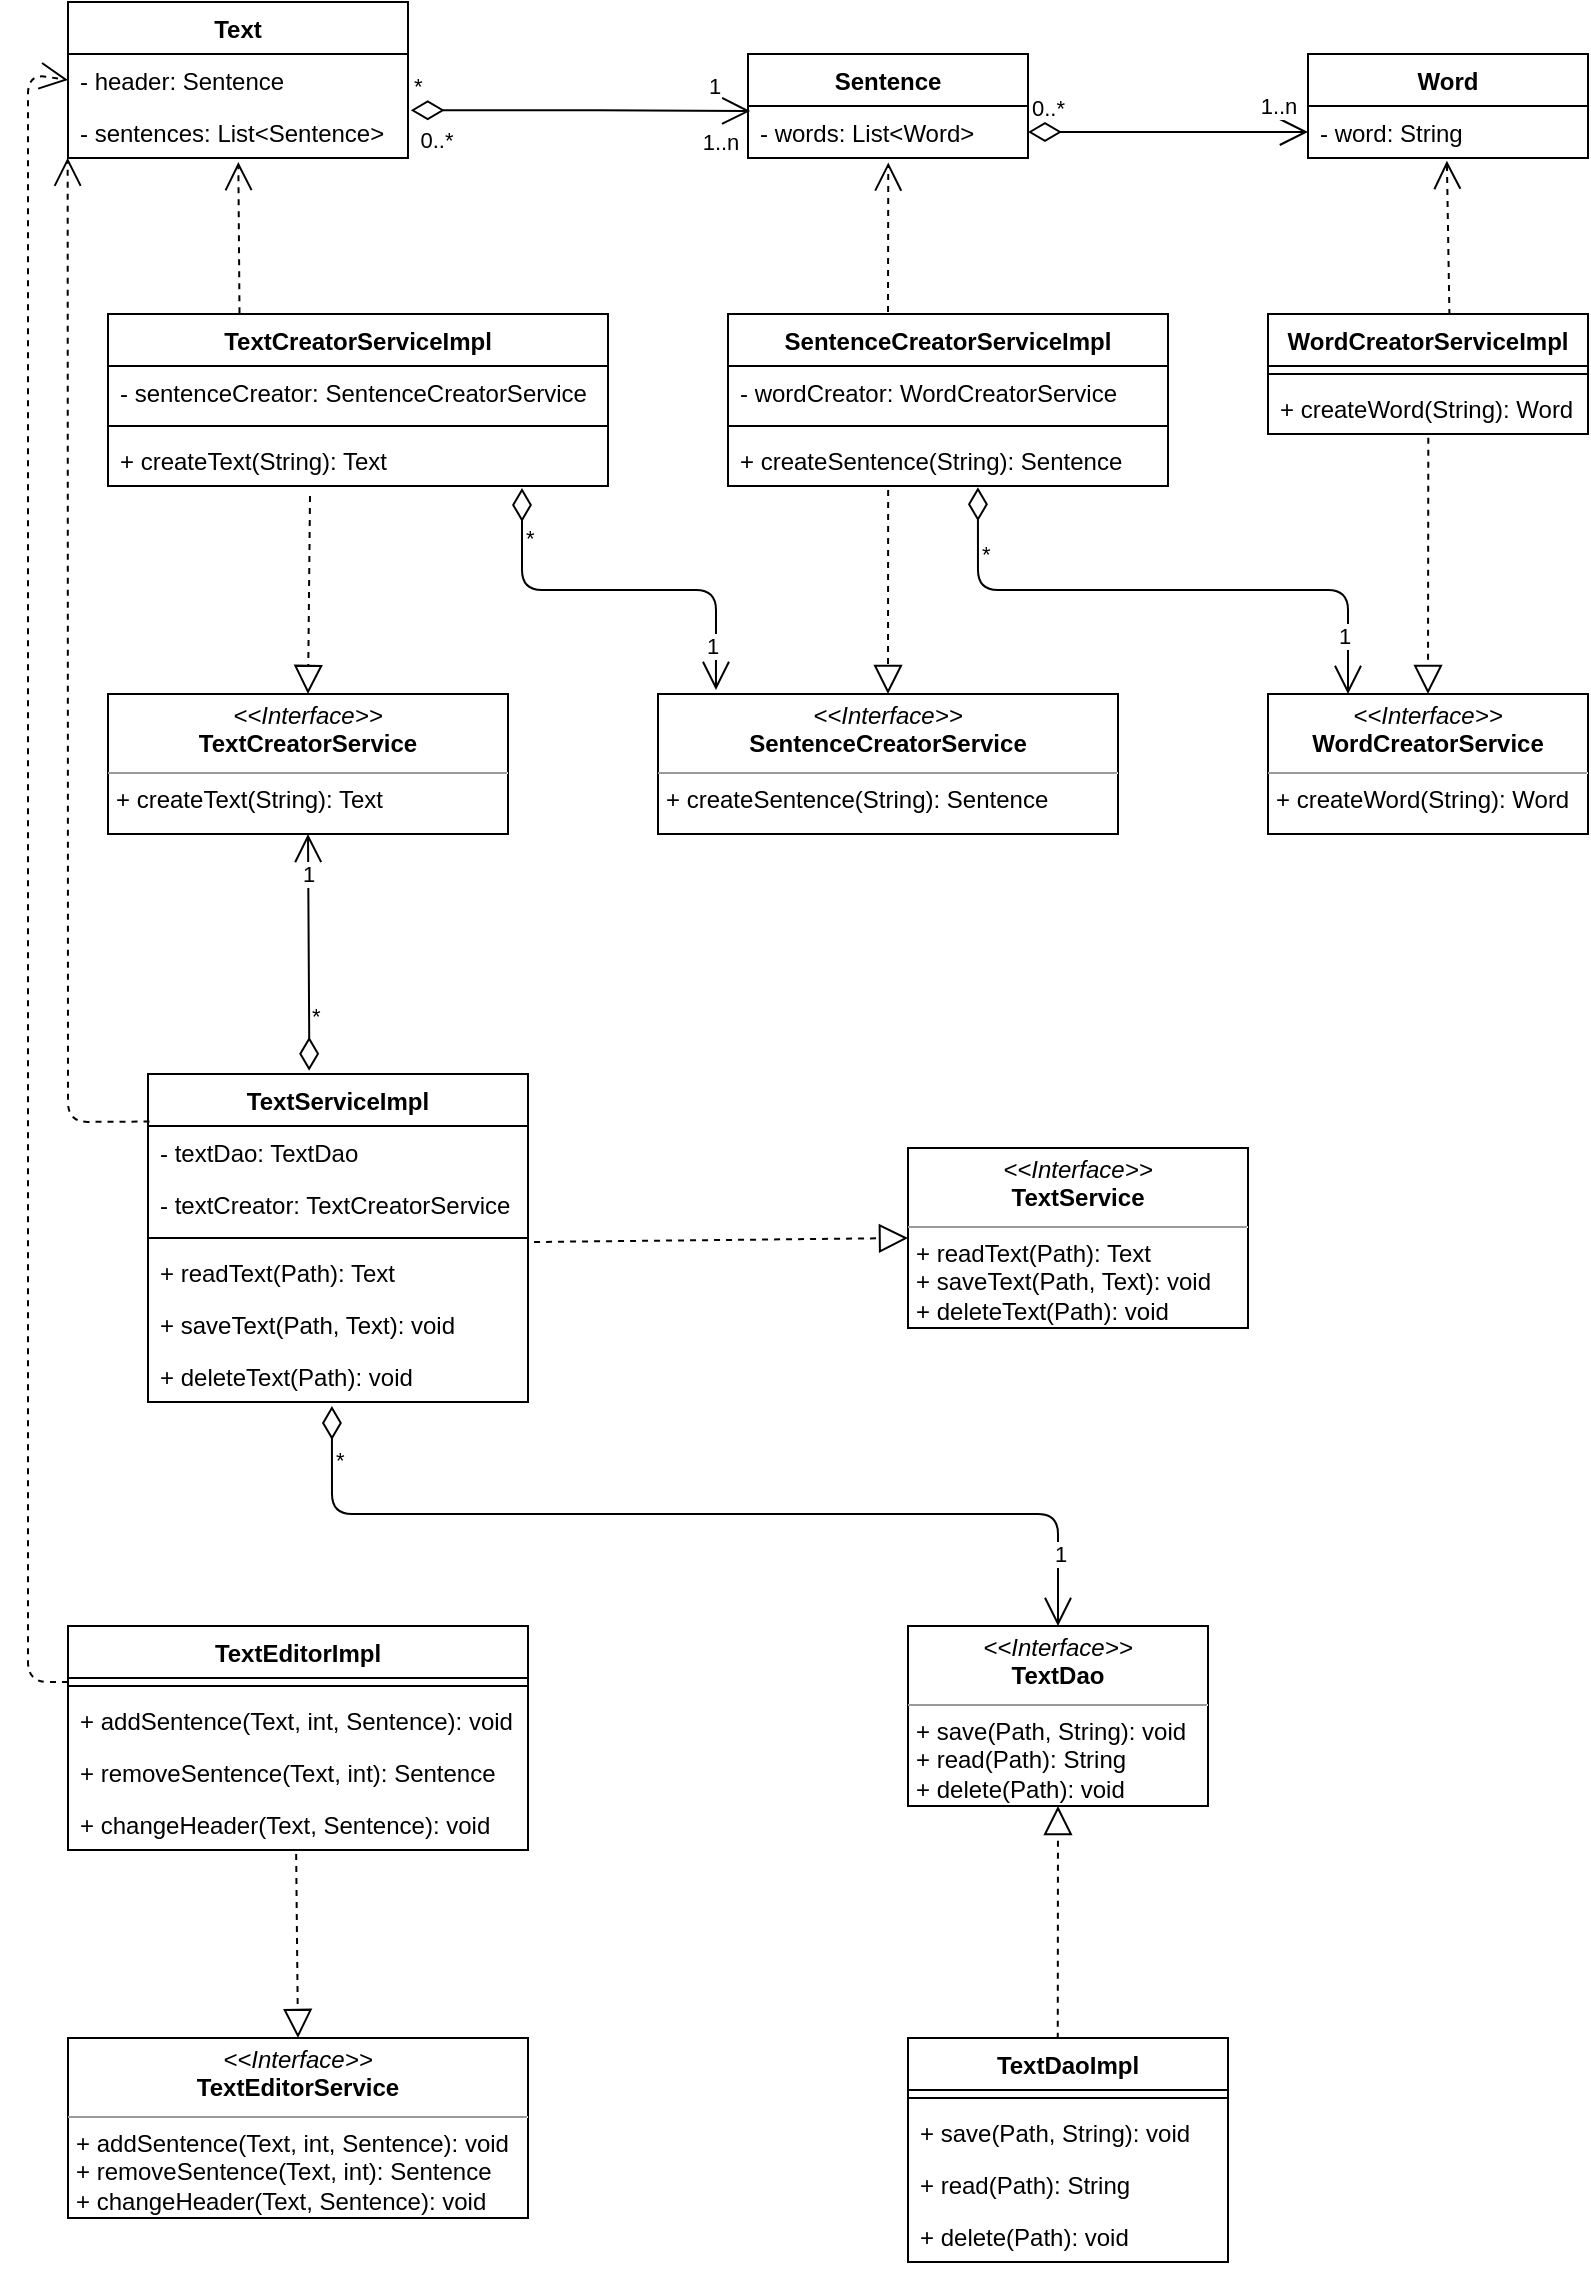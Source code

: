 <mxfile version="14.9.8" type="device"><diagram id="XmlYcc0T2OMLsXn3ClZS" name="Page-1"><mxGraphModel dx="1248" dy="677" grid="1" gridSize="10" guides="1" tooltips="1" connect="1" arrows="1" fold="1" page="1" pageScale="1" pageWidth="827" pageHeight="1169" math="0" shadow="0"><root><mxCell id="0"/><mxCell id="1" parent="0"/><mxCell id="2MzSr-ncCzevh5PWiBdQ-5" value="Word" style="swimlane;fontStyle=1;childLayout=stackLayout;horizontal=1;startSize=26;fillColor=none;horizontalStack=0;resizeParent=1;resizeParentMax=0;resizeLast=0;collapsible=1;marginBottom=0;" parent="1" vertex="1"><mxGeometry x="660" y="40" width="140" height="52" as="geometry"><mxRectangle x="630" y="110" width="60" height="26" as="alternateBounds"/></mxGeometry></mxCell><mxCell id="2MzSr-ncCzevh5PWiBdQ-6" value="- word: String" style="text;strokeColor=none;fillColor=none;align=left;verticalAlign=top;spacingLeft=4;spacingRight=4;overflow=hidden;rotatable=0;points=[[0,0.5],[1,0.5]];portConstraint=eastwest;" parent="2MzSr-ncCzevh5PWiBdQ-5" vertex="1"><mxGeometry y="26" width="140" height="26" as="geometry"/></mxCell><mxCell id="2MzSr-ncCzevh5PWiBdQ-13" value="Sentence" style="swimlane;fontStyle=1;childLayout=stackLayout;horizontal=1;startSize=26;horizontalStack=0;resizeParent=1;resizeParentMax=0;resizeLast=0;collapsible=1;marginBottom=0;fillColor=none;" parent="1" vertex="1"><mxGeometry x="380" y="40" width="140" height="52" as="geometry"/></mxCell><mxCell id="2MzSr-ncCzevh5PWiBdQ-14" value="- words: List&lt;Word&gt;" style="text;strokeColor=none;fillColor=none;align=left;verticalAlign=top;spacingLeft=4;spacingRight=4;overflow=hidden;rotatable=0;points=[[0,0.5],[1,0.5]];portConstraint=eastwest;" parent="2MzSr-ncCzevh5PWiBdQ-13" vertex="1"><mxGeometry y="26" width="140" height="26" as="geometry"/></mxCell><mxCell id="2MzSr-ncCzevh5PWiBdQ-19" value="0..*" style="endArrow=open;html=1;endSize=12;startArrow=diamondThin;startSize=14;startFill=0;edgeStyle=orthogonalEdgeStyle;align=left;verticalAlign=bottom;exitX=1;exitY=0.5;exitDx=0;exitDy=0;entryX=0;entryY=0.5;entryDx=0;entryDy=0;" parent="1" source="2MzSr-ncCzevh5PWiBdQ-14" target="2MzSr-ncCzevh5PWiBdQ-6" edge="1"><mxGeometry x="-1" y="3" relative="1" as="geometry"><mxPoint x="330" y="290" as="sourcePoint"/><mxPoint x="490" y="290" as="targetPoint"/></mxGeometry></mxCell><mxCell id="2MzSr-ncCzevh5PWiBdQ-22" value="1..n" style="edgeLabel;html=1;align=center;verticalAlign=middle;resizable=0;points=[];" parent="2MzSr-ncCzevh5PWiBdQ-19" vertex="1" connectable="0"><mxGeometry x="0.844" y="4" relative="1" as="geometry"><mxPoint x="-4" y="-9" as="offset"/></mxGeometry></mxCell><mxCell id="2MzSr-ncCzevh5PWiBdQ-24" value="Text" style="swimlane;fontStyle=1;childLayout=stackLayout;horizontal=1;startSize=26;fillColor=none;horizontalStack=0;resizeParent=1;resizeParentMax=0;resizeLast=0;collapsible=1;marginBottom=0;direction=east;" parent="1" vertex="1"><mxGeometry x="40" y="14" width="170" height="78" as="geometry"/></mxCell><mxCell id="2MzSr-ncCzevh5PWiBdQ-26" value="- header: Sentence" style="text;strokeColor=none;fillColor=none;align=left;verticalAlign=top;spacingLeft=4;spacingRight=4;overflow=hidden;rotatable=0;points=[[0,0.5],[1,0.5]];portConstraint=eastwest;" parent="2MzSr-ncCzevh5PWiBdQ-24" vertex="1"><mxGeometry y="26" width="170" height="26" as="geometry"/></mxCell><mxCell id="2MzSr-ncCzevh5PWiBdQ-25" value="- sentences: List&lt;Sentence&gt;" style="text;strokeColor=none;fillColor=none;align=left;verticalAlign=top;spacingLeft=4;spacingRight=4;overflow=hidden;rotatable=0;points=[[0,0.5],[1,0.5]];portConstraint=eastwest;" parent="2MzSr-ncCzevh5PWiBdQ-24" vertex="1"><mxGeometry y="52" width="170" height="26" as="geometry"/></mxCell><mxCell id="2MzSr-ncCzevh5PWiBdQ-30" value="*" style="endArrow=open;html=1;endSize=12;startArrow=diamondThin;startSize=14;startFill=0;edgeStyle=orthogonalEdgeStyle;align=left;verticalAlign=bottom;entryX=0.008;entryY=0.098;entryDx=0;entryDy=0;exitX=1.008;exitY=1.082;exitDx=0;exitDy=0;exitPerimeter=0;entryPerimeter=0;" parent="1" source="2MzSr-ncCzevh5PWiBdQ-26" target="2MzSr-ncCzevh5PWiBdQ-14" edge="1"><mxGeometry x="-1" y="3" relative="1" as="geometry"><mxPoint x="250" y="120" as="sourcePoint"/><mxPoint x="370" y="135.66" as="targetPoint"/><Array as="points"/></mxGeometry></mxCell><mxCell id="PJV2fAXjZqgvnA70we2X-1" value="1" style="edgeLabel;html=1;align=center;verticalAlign=middle;resizable=0;points=[];" parent="2MzSr-ncCzevh5PWiBdQ-30" vertex="1" connectable="0"><mxGeometry x="0.787" y="4" relative="1" as="geometry"><mxPoint y="-9" as="offset"/></mxGeometry></mxCell><mxCell id="PJV2fAXjZqgvnA70we2X-6" value="0..*" style="edgeLabel;html=1;align=center;verticalAlign=middle;resizable=0;points=[];" parent="2MzSr-ncCzevh5PWiBdQ-30" vertex="1" connectable="0"><mxGeometry x="-0.856" y="-2" relative="1" as="geometry"><mxPoint y="13" as="offset"/></mxGeometry></mxCell><mxCell id="PJV2fAXjZqgvnA70we2X-7" value="1..n" style="edgeLabel;html=1;align=center;verticalAlign=middle;resizable=0;points=[];" parent="2MzSr-ncCzevh5PWiBdQ-30" vertex="1" connectable="0"><mxGeometry x="0.822" y="-7" relative="1" as="geometry"><mxPoint y="8" as="offset"/></mxGeometry></mxCell><mxCell id="PJV2fAXjZqgvnA70we2X-22" value="&lt;p style=&quot;margin: 0px ; margin-top: 4px ; text-align: center&quot;&gt;&lt;i&gt;&amp;lt;&amp;lt;Interface&amp;gt;&amp;gt;&lt;/i&gt;&lt;br&gt;&lt;b&gt;TextService&lt;/b&gt;&lt;/p&gt;&lt;hr size=&quot;1&quot;&gt;&lt;p style=&quot;margin: 0px ; margin-left: 4px&quot;&gt;+ readText(Path): Text&lt;br&gt;+ saveText(Path, Text): void&lt;/p&gt;&lt;p style=&quot;margin: 0px ; margin-left: 4px&quot;&gt;+ deleteText(Path): void&lt;/p&gt;" style="verticalAlign=top;align=left;overflow=fill;fontSize=12;fontFamily=Helvetica;html=1;" parent="1" vertex="1"><mxGeometry x="460" y="587" width="170" height="90" as="geometry"/></mxCell><mxCell id="PJV2fAXjZqgvnA70we2X-24" value="&lt;p style=&quot;margin: 0px ; margin-top: 4px ; text-align: center&quot;&gt;&lt;i&gt;&amp;lt;&amp;lt;Interface&amp;gt;&amp;gt;&lt;/i&gt;&lt;br&gt;&lt;b&gt;TextEditorService&lt;/b&gt;&lt;/p&gt;&lt;hr size=&quot;1&quot;&gt;&lt;p style=&quot;margin: 0px ; margin-left: 4px&quot;&gt;&lt;span&gt;+&amp;nbsp;&lt;/span&gt;addSentence&lt;span&gt;(Text, int, Sentence): void&lt;/span&gt;&lt;/p&gt;&lt;p style=&quot;margin: 0px ; margin-left: 4px&quot;&gt;+ removeSentence(Text, int): Sentence&lt;/p&gt;&lt;p style=&quot;margin: 0px ; margin-left: 4px&quot;&gt;+ changeHeader(Text, Sentence): void&lt;/p&gt;" style="verticalAlign=top;align=left;overflow=fill;fontSize=12;fontFamily=Helvetica;html=1;" parent="1" vertex="1"><mxGeometry x="40" y="1032" width="230" height="90" as="geometry"/></mxCell><mxCell id="PJV2fAXjZqgvnA70we2X-26" value="&lt;p style=&quot;margin: 0px ; margin-top: 4px ; text-align: center&quot;&gt;&lt;i&gt;&amp;lt;&amp;lt;Interface&amp;gt;&amp;gt;&lt;/i&gt;&lt;br&gt;&lt;b&gt;TextCreatorService&lt;/b&gt;&lt;/p&gt;&lt;hr size=&quot;1&quot;&gt;&lt;p style=&quot;margin: 0px ; margin-left: 4px&quot;&gt;+ createText(String): Text&lt;/p&gt;" style="verticalAlign=top;align=left;overflow=fill;fontSize=12;fontFamily=Helvetica;html=1;" parent="1" vertex="1"><mxGeometry x="60" y="360" width="200" height="70" as="geometry"/></mxCell><mxCell id="PJV2fAXjZqgvnA70we2X-27" value="&lt;p style=&quot;margin: 0px ; margin-top: 4px ; text-align: center&quot;&gt;&lt;i&gt;&amp;lt;&amp;lt;Interface&amp;gt;&amp;gt;&lt;/i&gt;&lt;br&gt;&lt;b&gt;WordCreatorService&lt;/b&gt;&lt;/p&gt;&lt;hr size=&quot;1&quot;&gt;&lt;p style=&quot;margin: 0px ; margin-left: 4px&quot;&gt;+ createWord(String): Word&lt;/p&gt;" style="verticalAlign=top;align=left;overflow=fill;fontSize=12;fontFamily=Helvetica;html=1;" parent="1" vertex="1"><mxGeometry x="640" y="360" width="160" height="70" as="geometry"/></mxCell><mxCell id="PJV2fAXjZqgvnA70we2X-28" value="&lt;p style=&quot;margin: 0px ; margin-top: 4px ; text-align: center&quot;&gt;&lt;i&gt;&amp;lt;&amp;lt;Interface&amp;gt;&amp;gt;&lt;/i&gt;&lt;br&gt;&lt;b&gt;SentenceCreatorService&lt;/b&gt;&lt;/p&gt;&lt;hr size=&quot;1&quot;&gt;&lt;p style=&quot;margin: 0px ; margin-left: 4px&quot;&gt;+ createSentence(String): Sentence&lt;/p&gt;" style="verticalAlign=top;align=left;overflow=fill;fontSize=12;fontFamily=Helvetica;html=1;" parent="1" vertex="1"><mxGeometry x="335" y="360" width="230" height="70" as="geometry"/></mxCell><mxCell id="PJV2fAXjZqgvnA70we2X-29" value="&lt;p style=&quot;margin: 0px ; margin-top: 4px ; text-align: center&quot;&gt;&lt;i&gt;&amp;lt;&amp;lt;Interface&amp;gt;&amp;gt;&lt;/i&gt;&lt;br&gt;&lt;b&gt;TextDao&lt;/b&gt;&lt;/p&gt;&lt;hr size=&quot;1&quot;&gt;&lt;p style=&quot;margin: 0px ; margin-left: 4px&quot;&gt;+ save(Path, String): void&lt;/p&gt;&lt;p style=&quot;margin: 0px ; margin-left: 4px&quot;&gt;+ read(Path): String&lt;/p&gt;&lt;p style=&quot;margin: 0px ; margin-left: 4px&quot;&gt;+ delete(Path): void&lt;/p&gt;" style="verticalAlign=top;align=left;overflow=fill;fontSize=12;fontFamily=Helvetica;html=1;" parent="1" vertex="1"><mxGeometry x="460" y="826" width="150" height="90" as="geometry"/></mxCell><mxCell id="PJV2fAXjZqgvnA70we2X-31" value="TextServiceImpl" style="swimlane;fontStyle=1;align=center;verticalAlign=top;childLayout=stackLayout;horizontal=1;startSize=26;horizontalStack=0;resizeParent=1;resizeParentMax=0;resizeLast=0;collapsible=1;marginBottom=0;" parent="1" vertex="1"><mxGeometry x="80" y="550" width="190" height="164" as="geometry"><mxRectangle x="65" y="290" width="120" height="26" as="alternateBounds"/></mxGeometry></mxCell><mxCell id="C5pTfk9kuovHdYmmVSfc-7" value="- textDao: TextDao" style="text;strokeColor=none;fillColor=none;align=left;verticalAlign=top;spacingLeft=4;spacingRight=4;overflow=hidden;rotatable=0;points=[[0,0.5],[1,0.5]];portConstraint=eastwest;" parent="PJV2fAXjZqgvnA70we2X-31" vertex="1"><mxGeometry y="26" width="190" height="26" as="geometry"/></mxCell><mxCell id="C5pTfk9kuovHdYmmVSfc-22" value="- textCreator: TextCreatorService" style="text;strokeColor=none;fillColor=none;align=left;verticalAlign=top;spacingLeft=4;spacingRight=4;overflow=hidden;rotatable=0;points=[[0,0.5],[1,0.5]];portConstraint=eastwest;" parent="PJV2fAXjZqgvnA70we2X-31" vertex="1"><mxGeometry y="52" width="190" height="26" as="geometry"/></mxCell><mxCell id="PJV2fAXjZqgvnA70we2X-33" value="" style="line;strokeWidth=1;fillColor=none;align=left;verticalAlign=middle;spacingTop=-1;spacingLeft=3;spacingRight=3;rotatable=0;labelPosition=right;points=[];portConstraint=eastwest;" parent="PJV2fAXjZqgvnA70we2X-31" vertex="1"><mxGeometry y="78" width="190" height="8" as="geometry"/></mxCell><mxCell id="PJV2fAXjZqgvnA70we2X-34" value="+ readText(Path): Text" style="text;strokeColor=none;fillColor=none;align=left;verticalAlign=top;spacingLeft=4;spacingRight=4;overflow=hidden;rotatable=0;points=[[0,0.5],[1,0.5]];portConstraint=eastwest;" parent="PJV2fAXjZqgvnA70we2X-31" vertex="1"><mxGeometry y="86" width="190" height="26" as="geometry"/></mxCell><mxCell id="PJV2fAXjZqgvnA70we2X-38" value="+ saveText(Path, Text): void" style="text;strokeColor=none;fillColor=none;align=left;verticalAlign=top;spacingLeft=4;spacingRight=4;overflow=hidden;rotatable=0;points=[[0,0.5],[1,0.5]];portConstraint=eastwest;" parent="PJV2fAXjZqgvnA70we2X-31" vertex="1"><mxGeometry y="112" width="190" height="26" as="geometry"/></mxCell><mxCell id="PJV2fAXjZqgvnA70we2X-43" value="+ deleteText(Path): void" style="text;strokeColor=none;fillColor=none;align=left;verticalAlign=top;spacingLeft=4;spacingRight=4;overflow=hidden;rotatable=0;points=[[0,0.5],[1,0.5]];portConstraint=eastwest;" parent="PJV2fAXjZqgvnA70we2X-31" vertex="1"><mxGeometry y="138" width="190" height="26" as="geometry"/></mxCell><mxCell id="PJV2fAXjZqgvnA70we2X-37" value="" style="endArrow=block;dashed=1;endFill=0;endSize=12;html=1;exitX=1.016;exitY=1.231;exitDx=0;exitDy=0;entryX=0;entryY=0.5;entryDx=0;entryDy=0;exitPerimeter=0;" parent="1" source="C5pTfk9kuovHdYmmVSfc-22" target="PJV2fAXjZqgvnA70we2X-22" edge="1"><mxGeometry width="160" relative="1" as="geometry"><mxPoint x="290" y="270" as="sourcePoint"/><mxPoint x="450" y="270" as="targetPoint"/></mxGeometry></mxCell><mxCell id="PJV2fAXjZqgvnA70we2X-45" value="TextEditorImpl" style="swimlane;fontStyle=1;align=center;verticalAlign=top;childLayout=stackLayout;horizontal=1;startSize=26;horizontalStack=0;resizeParent=1;resizeParentMax=0;resizeLast=0;collapsible=1;marginBottom=0;" parent="1" vertex="1"><mxGeometry x="40" y="826" width="230" height="112" as="geometry"><mxRectangle x="65" y="290" width="120" height="26" as="alternateBounds"/></mxGeometry></mxCell><mxCell id="PJV2fAXjZqgvnA70we2X-46" value="" style="line;strokeWidth=1;fillColor=none;align=left;verticalAlign=middle;spacingTop=-1;spacingLeft=3;spacingRight=3;rotatable=0;labelPosition=right;points=[];portConstraint=eastwest;" parent="PJV2fAXjZqgvnA70we2X-45" vertex="1"><mxGeometry y="26" width="230" height="8" as="geometry"/></mxCell><mxCell id="PJV2fAXjZqgvnA70we2X-47" value="+ addSentence(Text, int, Sentence): void" style="text;strokeColor=none;fillColor=none;align=left;verticalAlign=top;spacingLeft=4;spacingRight=4;overflow=hidden;rotatable=0;points=[[0,0.5],[1,0.5]];portConstraint=eastwest;" parent="PJV2fAXjZqgvnA70we2X-45" vertex="1"><mxGeometry y="34" width="230" height="26" as="geometry"/></mxCell><mxCell id="PJV2fAXjZqgvnA70we2X-48" value="+ removeSentence(Text, int): Sentence" style="text;strokeColor=none;fillColor=none;align=left;verticalAlign=top;spacingLeft=4;spacingRight=4;overflow=hidden;rotatable=0;points=[[0,0.5],[1,0.5]];portConstraint=eastwest;" parent="PJV2fAXjZqgvnA70we2X-45" vertex="1"><mxGeometry y="60" width="230" height="26" as="geometry"/></mxCell><mxCell id="PJV2fAXjZqgvnA70we2X-49" value="+ changeHeader(Text, Sentence): void" style="text;strokeColor=none;fillColor=none;align=left;verticalAlign=top;spacingLeft=4;spacingRight=4;overflow=hidden;rotatable=0;points=[[0,0.5],[1,0.5]];portConstraint=eastwest;" parent="PJV2fAXjZqgvnA70we2X-45" vertex="1"><mxGeometry y="86" width="230" height="26" as="geometry"/></mxCell><mxCell id="PJV2fAXjZqgvnA70we2X-50" value="" style="endArrow=block;dashed=1;endFill=0;endSize=12;html=1;entryX=0.5;entryY=0;entryDx=0;entryDy=0;exitX=0.496;exitY=1.077;exitDx=0;exitDy=0;exitPerimeter=0;" parent="1" source="PJV2fAXjZqgvnA70we2X-49" target="PJV2fAXjZqgvnA70we2X-24" edge="1"><mxGeometry width="160" relative="1" as="geometry"><mxPoint x="540" y="140" as="sourcePoint"/><mxPoint x="340" y="250.0" as="targetPoint"/></mxGeometry></mxCell><mxCell id="PJV2fAXjZqgvnA70we2X-51" value="TextDaoImpl" style="swimlane;fontStyle=1;align=center;verticalAlign=top;childLayout=stackLayout;horizontal=1;startSize=26;horizontalStack=0;resizeParent=1;resizeParentMax=0;resizeLast=0;collapsible=1;marginBottom=0;" parent="1" vertex="1"><mxGeometry x="460" y="1032" width="160" height="112" as="geometry"><mxRectangle x="65" y="290" width="120" height="26" as="alternateBounds"/></mxGeometry></mxCell><mxCell id="PJV2fAXjZqgvnA70we2X-52" value="" style="line;strokeWidth=1;fillColor=none;align=left;verticalAlign=middle;spacingTop=-1;spacingLeft=3;spacingRight=3;rotatable=0;labelPosition=right;points=[];portConstraint=eastwest;" parent="PJV2fAXjZqgvnA70we2X-51" vertex="1"><mxGeometry y="26" width="160" height="8" as="geometry"/></mxCell><mxCell id="PJV2fAXjZqgvnA70we2X-53" value="+ save(Path, String): void" style="text;strokeColor=none;fillColor=none;align=left;verticalAlign=top;spacingLeft=4;spacingRight=4;overflow=hidden;rotatable=0;points=[[0,0.5],[1,0.5]];portConstraint=eastwest;" parent="PJV2fAXjZqgvnA70we2X-51" vertex="1"><mxGeometry y="34" width="160" height="26" as="geometry"/></mxCell><mxCell id="PJV2fAXjZqgvnA70we2X-54" value="+ read(Path): String" style="text;strokeColor=none;fillColor=none;align=left;verticalAlign=top;spacingLeft=4;spacingRight=4;overflow=hidden;rotatable=0;points=[[0,0.5],[1,0.5]];portConstraint=eastwest;" parent="PJV2fAXjZqgvnA70we2X-51" vertex="1"><mxGeometry y="60" width="160" height="26" as="geometry"/></mxCell><mxCell id="PJV2fAXjZqgvnA70we2X-55" value="+ delete(Path): void" style="text;strokeColor=none;fillColor=none;align=left;verticalAlign=top;spacingLeft=4;spacingRight=4;overflow=hidden;rotatable=0;points=[[0,0.5],[1,0.5]];portConstraint=eastwest;" parent="PJV2fAXjZqgvnA70we2X-51" vertex="1"><mxGeometry y="86" width="160" height="26" as="geometry"/></mxCell><mxCell id="PJV2fAXjZqgvnA70we2X-56" value="" style="endArrow=block;dashed=1;endFill=0;endSize=12;html=1;entryX=0.5;entryY=1;entryDx=0;entryDy=0;exitX=0.468;exitY=0.003;exitDx=0;exitDy=0;exitPerimeter=0;" parent="1" source="PJV2fAXjZqgvnA70we2X-51" target="PJV2fAXjZqgvnA70we2X-29" edge="1"><mxGeometry width="160" relative="1" as="geometry"><mxPoint x="535" y="1030" as="sourcePoint"/><mxPoint x="240" y="430.0" as="targetPoint"/></mxGeometry></mxCell><mxCell id="PJV2fAXjZqgvnA70we2X-57" value="WordCreatorServiceImpl" style="swimlane;fontStyle=1;align=center;verticalAlign=top;childLayout=stackLayout;horizontal=1;startSize=26;horizontalStack=0;resizeParent=1;resizeParentMax=0;resizeLast=0;collapsible=1;marginBottom=0;" parent="1" vertex="1"><mxGeometry x="640" y="170" width="160" height="60" as="geometry"><mxRectangle x="65" y="290" width="120" height="26" as="alternateBounds"/></mxGeometry></mxCell><mxCell id="PJV2fAXjZqgvnA70we2X-58" value="" style="line;strokeWidth=1;fillColor=none;align=left;verticalAlign=middle;spacingTop=-1;spacingLeft=3;spacingRight=3;rotatable=0;labelPosition=right;points=[];portConstraint=eastwest;" parent="PJV2fAXjZqgvnA70we2X-57" vertex="1"><mxGeometry y="26" width="160" height="8" as="geometry"/></mxCell><mxCell id="PJV2fAXjZqgvnA70we2X-59" value="+ createWord(String): Word" style="text;strokeColor=none;fillColor=none;align=left;verticalAlign=top;spacingLeft=4;spacingRight=4;overflow=hidden;rotatable=0;points=[[0,0.5],[1,0.5]];portConstraint=eastwest;" parent="PJV2fAXjZqgvnA70we2X-57" vertex="1"><mxGeometry y="34" width="160" height="26" as="geometry"/></mxCell><mxCell id="PJV2fAXjZqgvnA70we2X-62" value="TextCreatorServiceImpl" style="swimlane;fontStyle=1;align=center;verticalAlign=top;childLayout=stackLayout;horizontal=1;startSize=26;horizontalStack=0;resizeParent=1;resizeParentMax=0;resizeLast=0;collapsible=1;marginBottom=0;" parent="1" vertex="1"><mxGeometry x="60" y="170" width="250" height="86" as="geometry"><mxRectangle x="65" y="290" width="120" height="26" as="alternateBounds"/></mxGeometry></mxCell><mxCell id="C5pTfk9kuovHdYmmVSfc-16" value="- sentenceCreator: SentenceCreatorService&#10; " style="text;strokeColor=none;fillColor=none;align=left;verticalAlign=top;spacingLeft=4;spacingRight=4;overflow=hidden;rotatable=0;points=[[0,0.5],[1,0.5]];portConstraint=eastwest;" parent="PJV2fAXjZqgvnA70we2X-62" vertex="1"><mxGeometry y="26" width="250" height="26" as="geometry"/></mxCell><mxCell id="PJV2fAXjZqgvnA70we2X-63" value="" style="line;strokeWidth=1;fillColor=none;align=left;verticalAlign=middle;spacingTop=-1;spacingLeft=3;spacingRight=3;rotatable=0;labelPosition=right;points=[];portConstraint=eastwest;" parent="PJV2fAXjZqgvnA70we2X-62" vertex="1"><mxGeometry y="52" width="250" height="8" as="geometry"/></mxCell><mxCell id="PJV2fAXjZqgvnA70we2X-64" value="+ createText(String): Text" style="text;strokeColor=none;fillColor=none;align=left;verticalAlign=top;spacingLeft=4;spacingRight=4;overflow=hidden;rotatable=0;points=[[0,0.5],[1,0.5]];portConstraint=eastwest;" parent="PJV2fAXjZqgvnA70we2X-62" vertex="1"><mxGeometry y="60" width="250" height="26" as="geometry"/></mxCell><mxCell id="PJV2fAXjZqgvnA70we2X-65" value="SentenceCreatorServiceImpl" style="swimlane;fontStyle=1;align=center;verticalAlign=top;childLayout=stackLayout;horizontal=1;startSize=26;horizontalStack=0;resizeParent=1;resizeParentMax=0;resizeLast=0;collapsible=1;marginBottom=0;" parent="1" vertex="1"><mxGeometry x="370" y="170" width="220" height="86" as="geometry"><mxRectangle x="65" y="290" width="120" height="26" as="alternateBounds"/></mxGeometry></mxCell><mxCell id="C5pTfk9kuovHdYmmVSfc-19" value="- wordCreator: WordCreatorService&#10; " style="text;strokeColor=none;fillColor=none;align=left;verticalAlign=top;spacingLeft=4;spacingRight=4;overflow=hidden;rotatable=0;points=[[0,0.5],[1,0.5]];portConstraint=eastwest;" parent="PJV2fAXjZqgvnA70we2X-65" vertex="1"><mxGeometry y="26" width="220" height="26" as="geometry"/></mxCell><mxCell id="PJV2fAXjZqgvnA70we2X-66" value="" style="line;strokeWidth=1;fillColor=none;align=left;verticalAlign=middle;spacingTop=-1;spacingLeft=3;spacingRight=3;rotatable=0;labelPosition=right;points=[];portConstraint=eastwest;" parent="PJV2fAXjZqgvnA70we2X-65" vertex="1"><mxGeometry y="52" width="220" height="8" as="geometry"/></mxCell><mxCell id="PJV2fAXjZqgvnA70we2X-67" value="+ createSentence(String): Sentence" style="text;strokeColor=none;fillColor=none;align=left;verticalAlign=top;spacingLeft=4;spacingRight=4;overflow=hidden;rotatable=0;points=[[0,0.5],[1,0.5]];portConstraint=eastwest;" parent="PJV2fAXjZqgvnA70we2X-65" vertex="1"><mxGeometry y="60" width="220" height="26" as="geometry"/></mxCell><mxCell id="PJV2fAXjZqgvnA70we2X-68" value="" style="endArrow=block;dashed=1;endFill=0;endSize=12;html=1;entryX=0.5;entryY=0;entryDx=0;entryDy=0;exitX=0.364;exitY=1.077;exitDx=0;exitDy=0;exitPerimeter=0;" parent="1" source="PJV2fAXjZqgvnA70we2X-67" target="PJV2fAXjZqgvnA70we2X-28" edge="1"><mxGeometry width="160" relative="1" as="geometry"><mxPoint x="340" y="710" as="sourcePoint"/><mxPoint x="250" y="533" as="targetPoint"/></mxGeometry></mxCell><mxCell id="PJV2fAXjZqgvnA70we2X-69" value="" style="endArrow=block;dashed=1;endFill=0;endSize=12;html=1;exitX=0.404;exitY=1.192;exitDx=0;exitDy=0;entryX=0.5;entryY=0;entryDx=0;entryDy=0;entryPerimeter=0;exitPerimeter=0;" parent="1" source="PJV2fAXjZqgvnA70we2X-64" target="PJV2fAXjZqgvnA70we2X-26" edge="1"><mxGeometry width="160" relative="1" as="geometry"><mxPoint x="525" y="780" as="sourcePoint"/><mxPoint x="550" y="730" as="targetPoint"/></mxGeometry></mxCell><mxCell id="PJV2fAXjZqgvnA70we2X-70" value="" style="endArrow=block;dashed=1;endFill=0;endSize=12;html=1;exitX=0.501;exitY=1.071;exitDx=0;exitDy=0;exitPerimeter=0;entryX=0.5;entryY=0;entryDx=0;entryDy=0;" parent="1" source="PJV2fAXjZqgvnA70we2X-59" target="PJV2fAXjZqgvnA70we2X-27" edge="1"><mxGeometry width="160" relative="1" as="geometry"><mxPoint x="240" y="860" as="sourcePoint"/><mxPoint x="750" y="320" as="targetPoint"/></mxGeometry></mxCell><mxCell id="PJV2fAXjZqgvnA70we2X-73" value="" style="endArrow=open;endSize=12;dashed=1;html=1;exitX=0.263;exitY=-0.004;exitDx=0;exitDy=0;entryX=0.501;entryY=1.077;entryDx=0;entryDy=0;entryPerimeter=0;exitPerimeter=0;" parent="1" source="PJV2fAXjZqgvnA70we2X-62" target="2MzSr-ncCzevh5PWiBdQ-25" edge="1"><mxGeometry width="160" relative="1" as="geometry"><mxPoint x="300" y="870" as="sourcePoint"/><mxPoint x="400" y="640" as="targetPoint"/></mxGeometry></mxCell><mxCell id="PJV2fAXjZqgvnA70we2X-74" value="" style="endArrow=open;endSize=12;dashed=1;html=1;exitX=0.567;exitY=0.009;exitDx=0;exitDy=0;entryX=0.496;entryY=1.054;entryDx=0;entryDy=0;entryPerimeter=0;exitPerimeter=0;" parent="1" source="PJV2fAXjZqgvnA70we2X-57" target="2MzSr-ncCzevh5PWiBdQ-6" edge="1"><mxGeometry width="160" relative="1" as="geometry"><mxPoint x="524.91" y="874.134" as="sourcePoint"/><mxPoint x="100.0" y="130.002" as="targetPoint"/></mxGeometry></mxCell><mxCell id="PJV2fAXjZqgvnA70we2X-75" value="" style="endArrow=open;endSize=12;dashed=1;html=1;entryX=0.501;entryY=1.085;entryDx=0;entryDy=0;entryPerimeter=0;" parent="1" target="2MzSr-ncCzevh5PWiBdQ-14" edge="1"><mxGeometry width="160" relative="1" as="geometry"><mxPoint x="450" y="169" as="sourcePoint"/><mxPoint x="640.1" y="130.002" as="targetPoint"/></mxGeometry></mxCell><mxCell id="C5pTfk9kuovHdYmmVSfc-9" value="*" style="endArrow=open;html=1;endSize=12;startArrow=diamondThin;startSize=14;startFill=0;edgeStyle=orthogonalEdgeStyle;align=left;verticalAlign=bottom;exitX=0.484;exitY=1.077;exitDx=0;exitDy=0;exitPerimeter=0;entryX=0.5;entryY=0;entryDx=0;entryDy=0;" parent="1" source="PJV2fAXjZqgvnA70we2X-43" target="PJV2fAXjZqgvnA70we2X-29" edge="1"><mxGeometry x="-0.848" relative="1" as="geometry"><mxPoint x="650" y="740" as="sourcePoint"/><mxPoint x="470" y="790" as="targetPoint"/><Array as="points"><mxPoint x="172" y="770"/><mxPoint x="535" y="770"/></Array><mxPoint as="offset"/></mxGeometry></mxCell><mxCell id="C5pTfk9kuovHdYmmVSfc-15" value="1" style="edgeLabel;html=1;align=center;verticalAlign=middle;resizable=0;points=[];" parent="C5pTfk9kuovHdYmmVSfc-9" vertex="1" connectable="0"><mxGeometry x="0.739" y="-1" relative="1" as="geometry"><mxPoint x="6" y="19" as="offset"/></mxGeometry></mxCell><mxCell id="C5pTfk9kuovHdYmmVSfc-17" value="*" style="endArrow=open;html=1;endSize=12;startArrow=diamondThin;startSize=14;startFill=0;edgeStyle=orthogonalEdgeStyle;align=left;verticalAlign=bottom;entryX=0.126;entryY=-0.029;entryDx=0;entryDy=0;exitX=0.828;exitY=1.038;exitDx=0;exitDy=0;exitPerimeter=0;entryPerimeter=0;" parent="1" source="PJV2fAXjZqgvnA70we2X-64" target="PJV2fAXjZqgvnA70we2X-28" edge="1"><mxGeometry x="-0.652" relative="1" as="geometry"><mxPoint x="380" y="1070" as="sourcePoint"/><mxPoint x="380" y="950" as="targetPoint"/><mxPoint as="offset"/></mxGeometry></mxCell><mxCell id="C5pTfk9kuovHdYmmVSfc-18" value="1" style="edgeLabel;html=1;align=center;verticalAlign=middle;resizable=0;points=[];" parent="C5pTfk9kuovHdYmmVSfc-17" vertex="1" connectable="0"><mxGeometry x="0.739" y="-1" relative="1" as="geometry"><mxPoint x="-1" y="4" as="offset"/></mxGeometry></mxCell><mxCell id="C5pTfk9kuovHdYmmVSfc-20" value="*" style="endArrow=open;html=1;endSize=12;startArrow=diamondThin;startSize=14;startFill=0;edgeStyle=orthogonalEdgeStyle;align=left;verticalAlign=bottom;exitX=0.568;exitY=1.026;exitDx=0;exitDy=0;exitPerimeter=0;entryX=0.25;entryY=0;entryDx=0;entryDy=0;" parent="1" source="PJV2fAXjZqgvnA70we2X-67" target="PJV2fAXjZqgvnA70we2X-27" edge="1"><mxGeometry x="-0.71" relative="1" as="geometry"><mxPoint x="400" y="1030" as="sourcePoint"/><mxPoint x="240" y="1030" as="targetPoint"/><mxPoint as="offset"/></mxGeometry></mxCell><mxCell id="C5pTfk9kuovHdYmmVSfc-21" value="1" style="edgeLabel;html=1;align=center;verticalAlign=middle;resizable=0;points=[];" parent="C5pTfk9kuovHdYmmVSfc-20" vertex="1" connectable="0"><mxGeometry x="0.739" y="-1" relative="1" as="geometry"><mxPoint x="-1" y="9" as="offset"/></mxGeometry></mxCell><mxCell id="C5pTfk9kuovHdYmmVSfc-23" value="*" style="endArrow=open;html=1;endSize=12;startArrow=diamondThin;startSize=14;startFill=0;edgeStyle=orthogonalEdgeStyle;align=left;verticalAlign=bottom;entryX=0.5;entryY=1;entryDx=0;entryDy=0;exitX=0.424;exitY=-0.01;exitDx=0;exitDy=0;exitPerimeter=0;" parent="1" source="PJV2fAXjZqgvnA70we2X-31" target="PJV2fAXjZqgvnA70we2X-26" edge="1"><mxGeometry x="-0.681" relative="1" as="geometry"><mxPoint x="200" y="530" as="sourcePoint"/><mxPoint x="250" y="490" as="targetPoint"/><mxPoint as="offset"/><Array as="points"><mxPoint x="161" y="530"/><mxPoint x="160" y="530"/></Array></mxGeometry></mxCell><mxCell id="C5pTfk9kuovHdYmmVSfc-24" value="1" style="edgeLabel;html=1;align=center;verticalAlign=middle;resizable=0;points=[];" parent="C5pTfk9kuovHdYmmVSfc-23" vertex="1" connectable="0"><mxGeometry x="0.739" y="-1" relative="1" as="geometry"><mxPoint x="-1" y="4" as="offset"/></mxGeometry></mxCell><mxCell id="JA_FOHBzhIxLBqBsjcHR-2" value="" style="endArrow=open;endSize=12;dashed=1;html=1;exitX=0;exitY=0.25;exitDx=0;exitDy=0;entryX=0;entryY=0.5;entryDx=0;entryDy=0;" parent="1" source="PJV2fAXjZqgvnA70we2X-45" target="2MzSr-ncCzevh5PWiBdQ-26" edge="1"><mxGeometry width="160" relative="1" as="geometry"><mxPoint x="11.28" y="850" as="sourcePoint"/><mxPoint x="20" y="60" as="targetPoint"/><Array as="points"><mxPoint x="20" y="854"/><mxPoint x="20" y="50"/></Array></mxGeometry></mxCell><mxCell id="JA_FOHBzhIxLBqBsjcHR-3" value="" style="endArrow=open;endSize=12;dashed=1;html=1;exitX=0.004;exitY=0.145;exitDx=0;exitDy=0;exitPerimeter=0;entryX=-0.001;entryY=0.993;entryDx=0;entryDy=0;entryPerimeter=0;" parent="1" source="PJV2fAXjZqgvnA70we2X-31" target="2MzSr-ncCzevh5PWiBdQ-25" edge="1"><mxGeometry width="160" relative="1" as="geometry"><mxPoint x="70" y="560" as="sourcePoint"/><mxPoint x="70" y="120" as="targetPoint"/><Array as="points"><mxPoint x="40" y="574"/></Array></mxGeometry></mxCell></root></mxGraphModel></diagram></mxfile>